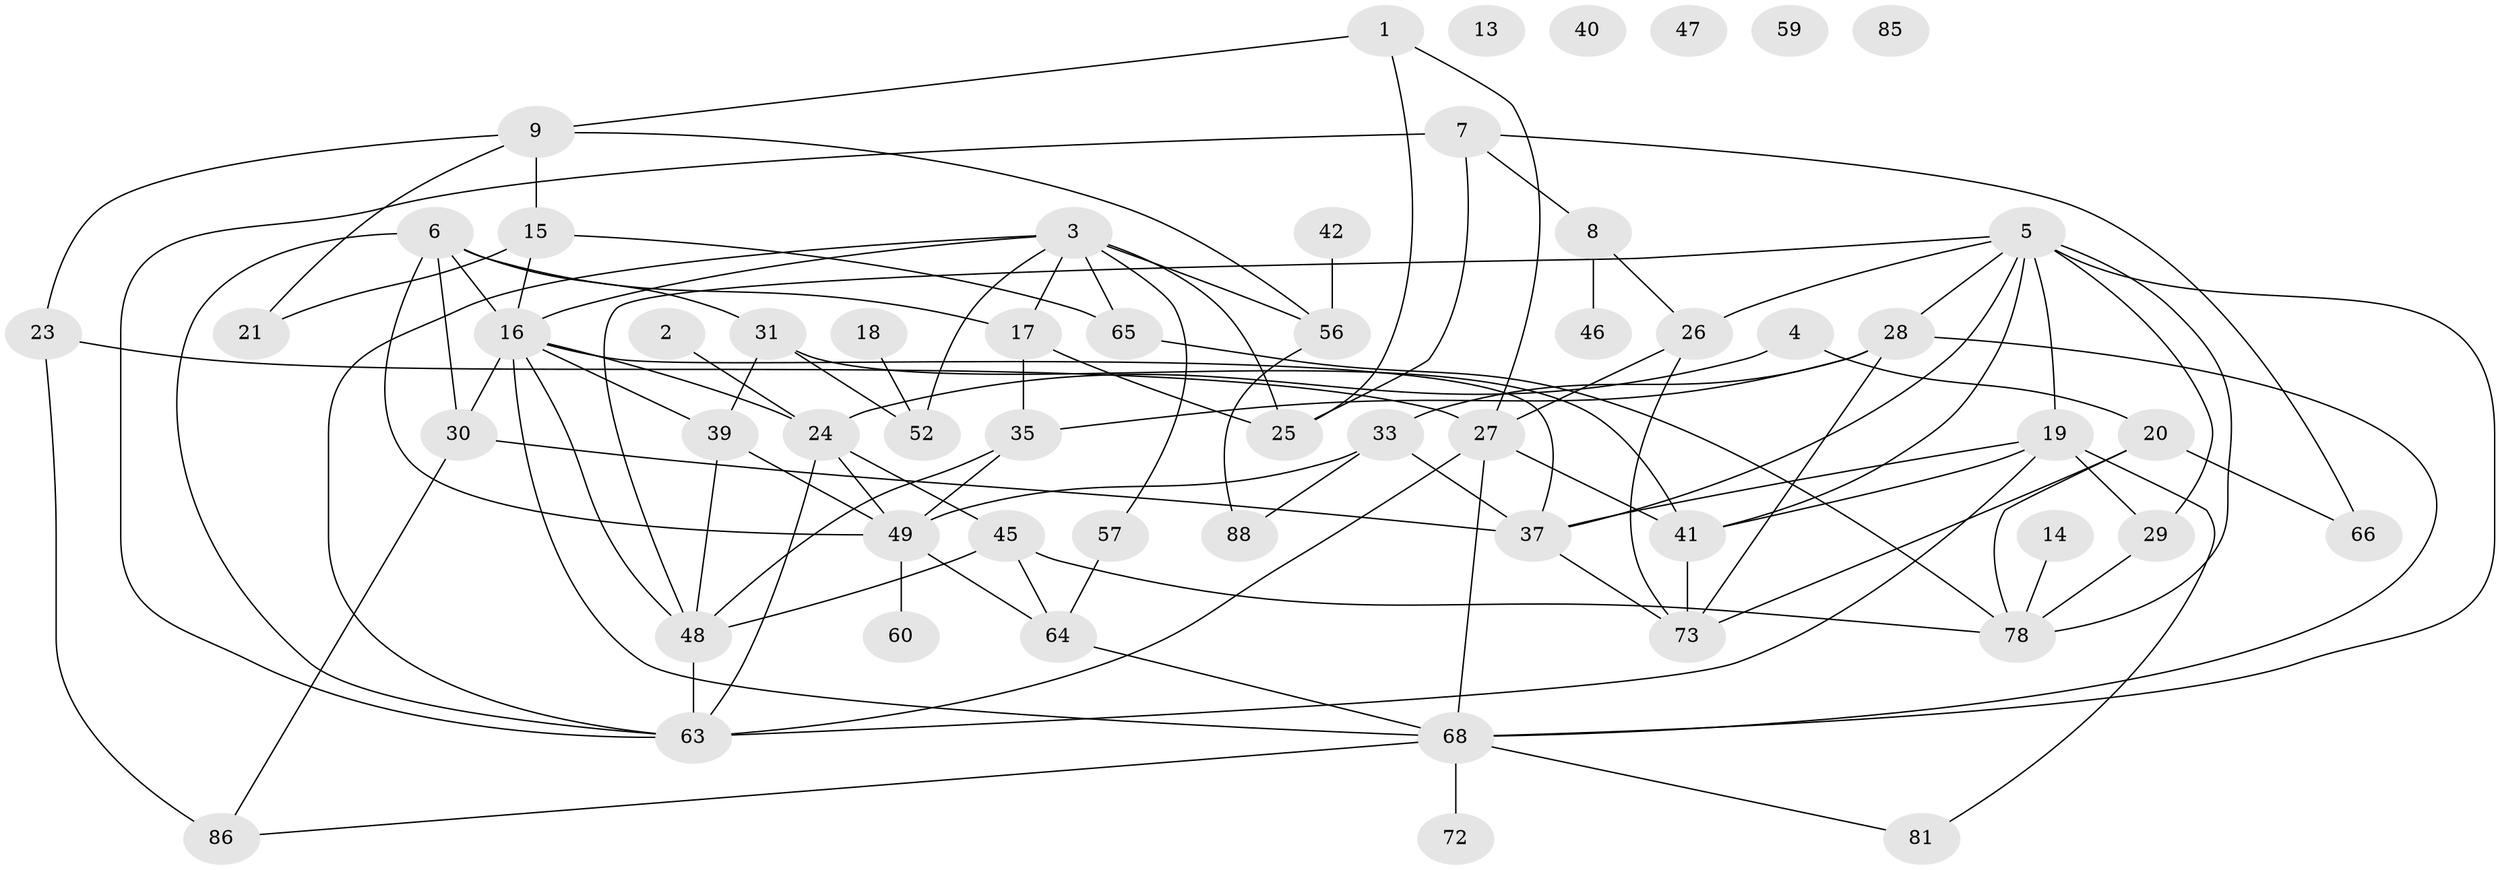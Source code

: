 // Generated by graph-tools (version 1.1) at 2025/23/03/03/25 07:23:26]
// undirected, 56 vertices, 103 edges
graph export_dot {
graph [start="1"]
  node [color=gray90,style=filled];
  1;
  2 [super="+38"];
  3 [super="+22"];
  4;
  5 [super="+83"];
  6 [super="+11"];
  7 [super="+12"];
  8 [super="+10"];
  9 [super="+32"];
  13;
  14;
  15 [super="+53"];
  16 [super="+62"];
  17 [super="+34"];
  18;
  19 [super="+55"];
  20 [super="+80"];
  21;
  23 [super="+74"];
  24 [super="+36"];
  25;
  26 [super="+82"];
  27 [super="+67"];
  28 [super="+79"];
  29;
  30 [super="+84"];
  31 [super="+71"];
  33 [super="+76"];
  35 [super="+75"];
  37 [super="+43"];
  39 [super="+44"];
  40;
  41 [super="+77"];
  42;
  45 [super="+50"];
  46;
  47 [super="+58"];
  48 [super="+51"];
  49 [super="+54"];
  52 [super="+61"];
  56;
  57;
  59;
  60;
  63 [super="+69"];
  64 [super="+70"];
  65;
  66;
  68 [super="+89"];
  72;
  73;
  78 [super="+87"];
  81;
  85;
  86;
  88;
  1 -- 9;
  1 -- 25;
  1 -- 27;
  2 -- 24;
  3 -- 16;
  3 -- 65;
  3 -- 52;
  3 -- 56;
  3 -- 25;
  3 -- 57;
  3 -- 63;
  3 -- 17;
  4 -- 20;
  4 -- 24;
  5 -- 41;
  5 -- 68;
  5 -- 29;
  5 -- 48;
  5 -- 37;
  5 -- 28;
  5 -- 78;
  5 -- 26;
  5 -- 19;
  6 -- 31;
  6 -- 16;
  6 -- 17;
  6 -- 49;
  6 -- 63;
  6 -- 30;
  7 -- 8;
  7 -- 25;
  7 -- 66;
  7 -- 63;
  8 -- 46;
  8 -- 26;
  9 -- 15;
  9 -- 56;
  9 -- 21;
  9 -- 23;
  14 -- 78;
  15 -- 16;
  15 -- 21;
  15 -- 65;
  16 -- 37;
  16 -- 48;
  16 -- 68;
  16 -- 24;
  16 -- 30;
  16 -- 39;
  17 -- 25;
  17 -- 35;
  18 -- 52;
  19 -- 81;
  19 -- 37;
  19 -- 41;
  19 -- 29;
  19 -- 63;
  20 -- 73;
  20 -- 66;
  20 -- 78;
  23 -- 27;
  23 -- 86;
  24 -- 49 [weight=2];
  24 -- 45;
  24 -- 63;
  26 -- 27;
  26 -- 73;
  27 -- 41;
  27 -- 68;
  27 -- 63;
  28 -- 35;
  28 -- 68;
  28 -- 73;
  28 -- 33;
  29 -- 78;
  30 -- 86;
  30 -- 37;
  31 -- 52;
  31 -- 41;
  31 -- 39;
  33 -- 88;
  33 -- 37;
  33 -- 49;
  35 -- 49;
  35 -- 48;
  37 -- 73;
  39 -- 48;
  39 -- 49;
  41 -- 73;
  42 -- 56;
  45 -- 78;
  45 -- 48;
  45 -- 64;
  48 -- 63;
  49 -- 64;
  49 -- 60;
  56 -- 88;
  57 -- 64;
  64 -- 68;
  65 -- 78;
  68 -- 72;
  68 -- 86;
  68 -- 81;
}
